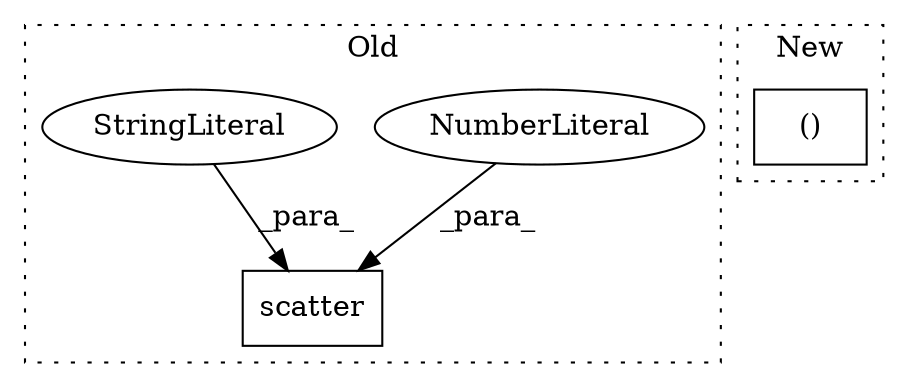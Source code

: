 digraph G {
subgraph cluster0 {
1 [label="scatter" a="32" s="2328,2385" l="8,1" shape="box"];
3 [label="NumberLiteral" a="34" s="2384" l="1" shape="ellipse"];
4 [label="StringLiteral" a="45" s="2378" l="5" shape="ellipse"];
label = "Old";
style="dotted";
}
subgraph cluster1 {
2 [label="()" a="106" s="2288" l="22" shape="box"];
label = "New";
style="dotted";
}
3 -> 1 [label="_para_"];
4 -> 1 [label="_para_"];
}